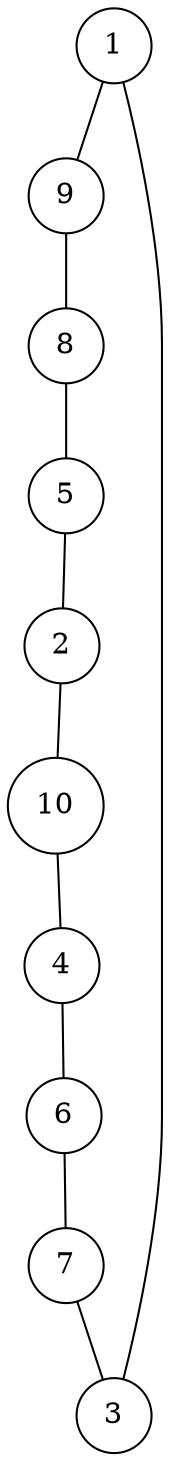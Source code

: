 graph random871030 {
	node [shape=circle fillcolor=white]
	1 [ pos = "4.370172,2.134534!"]
	2 [ pos = "1.440816,0.558489!"]
	3 [ pos = "2.005682,2.700011!"]
	4 [ pos = "0.417609,2.371881!"]
	5 [ pos = "2.177254,1.260217!"]
	6 [ pos = "0.359156,3.388606!"]
	7 [ pos = "0.928982,2.738369!"]
	8 [ pos = "3.730235,1.442519!"]
	9 [ pos = "5.000000,1.221700!"]
	10 [ pos = "1.198922,1.548081!"]

	1 -- 9
	2 -- 10
	3 -- 1
	4 -- 6
	5 -- 2
	6 -- 7
	7 -- 3
	8 -- 5
	9 -- 8
	10 -- 4
}
